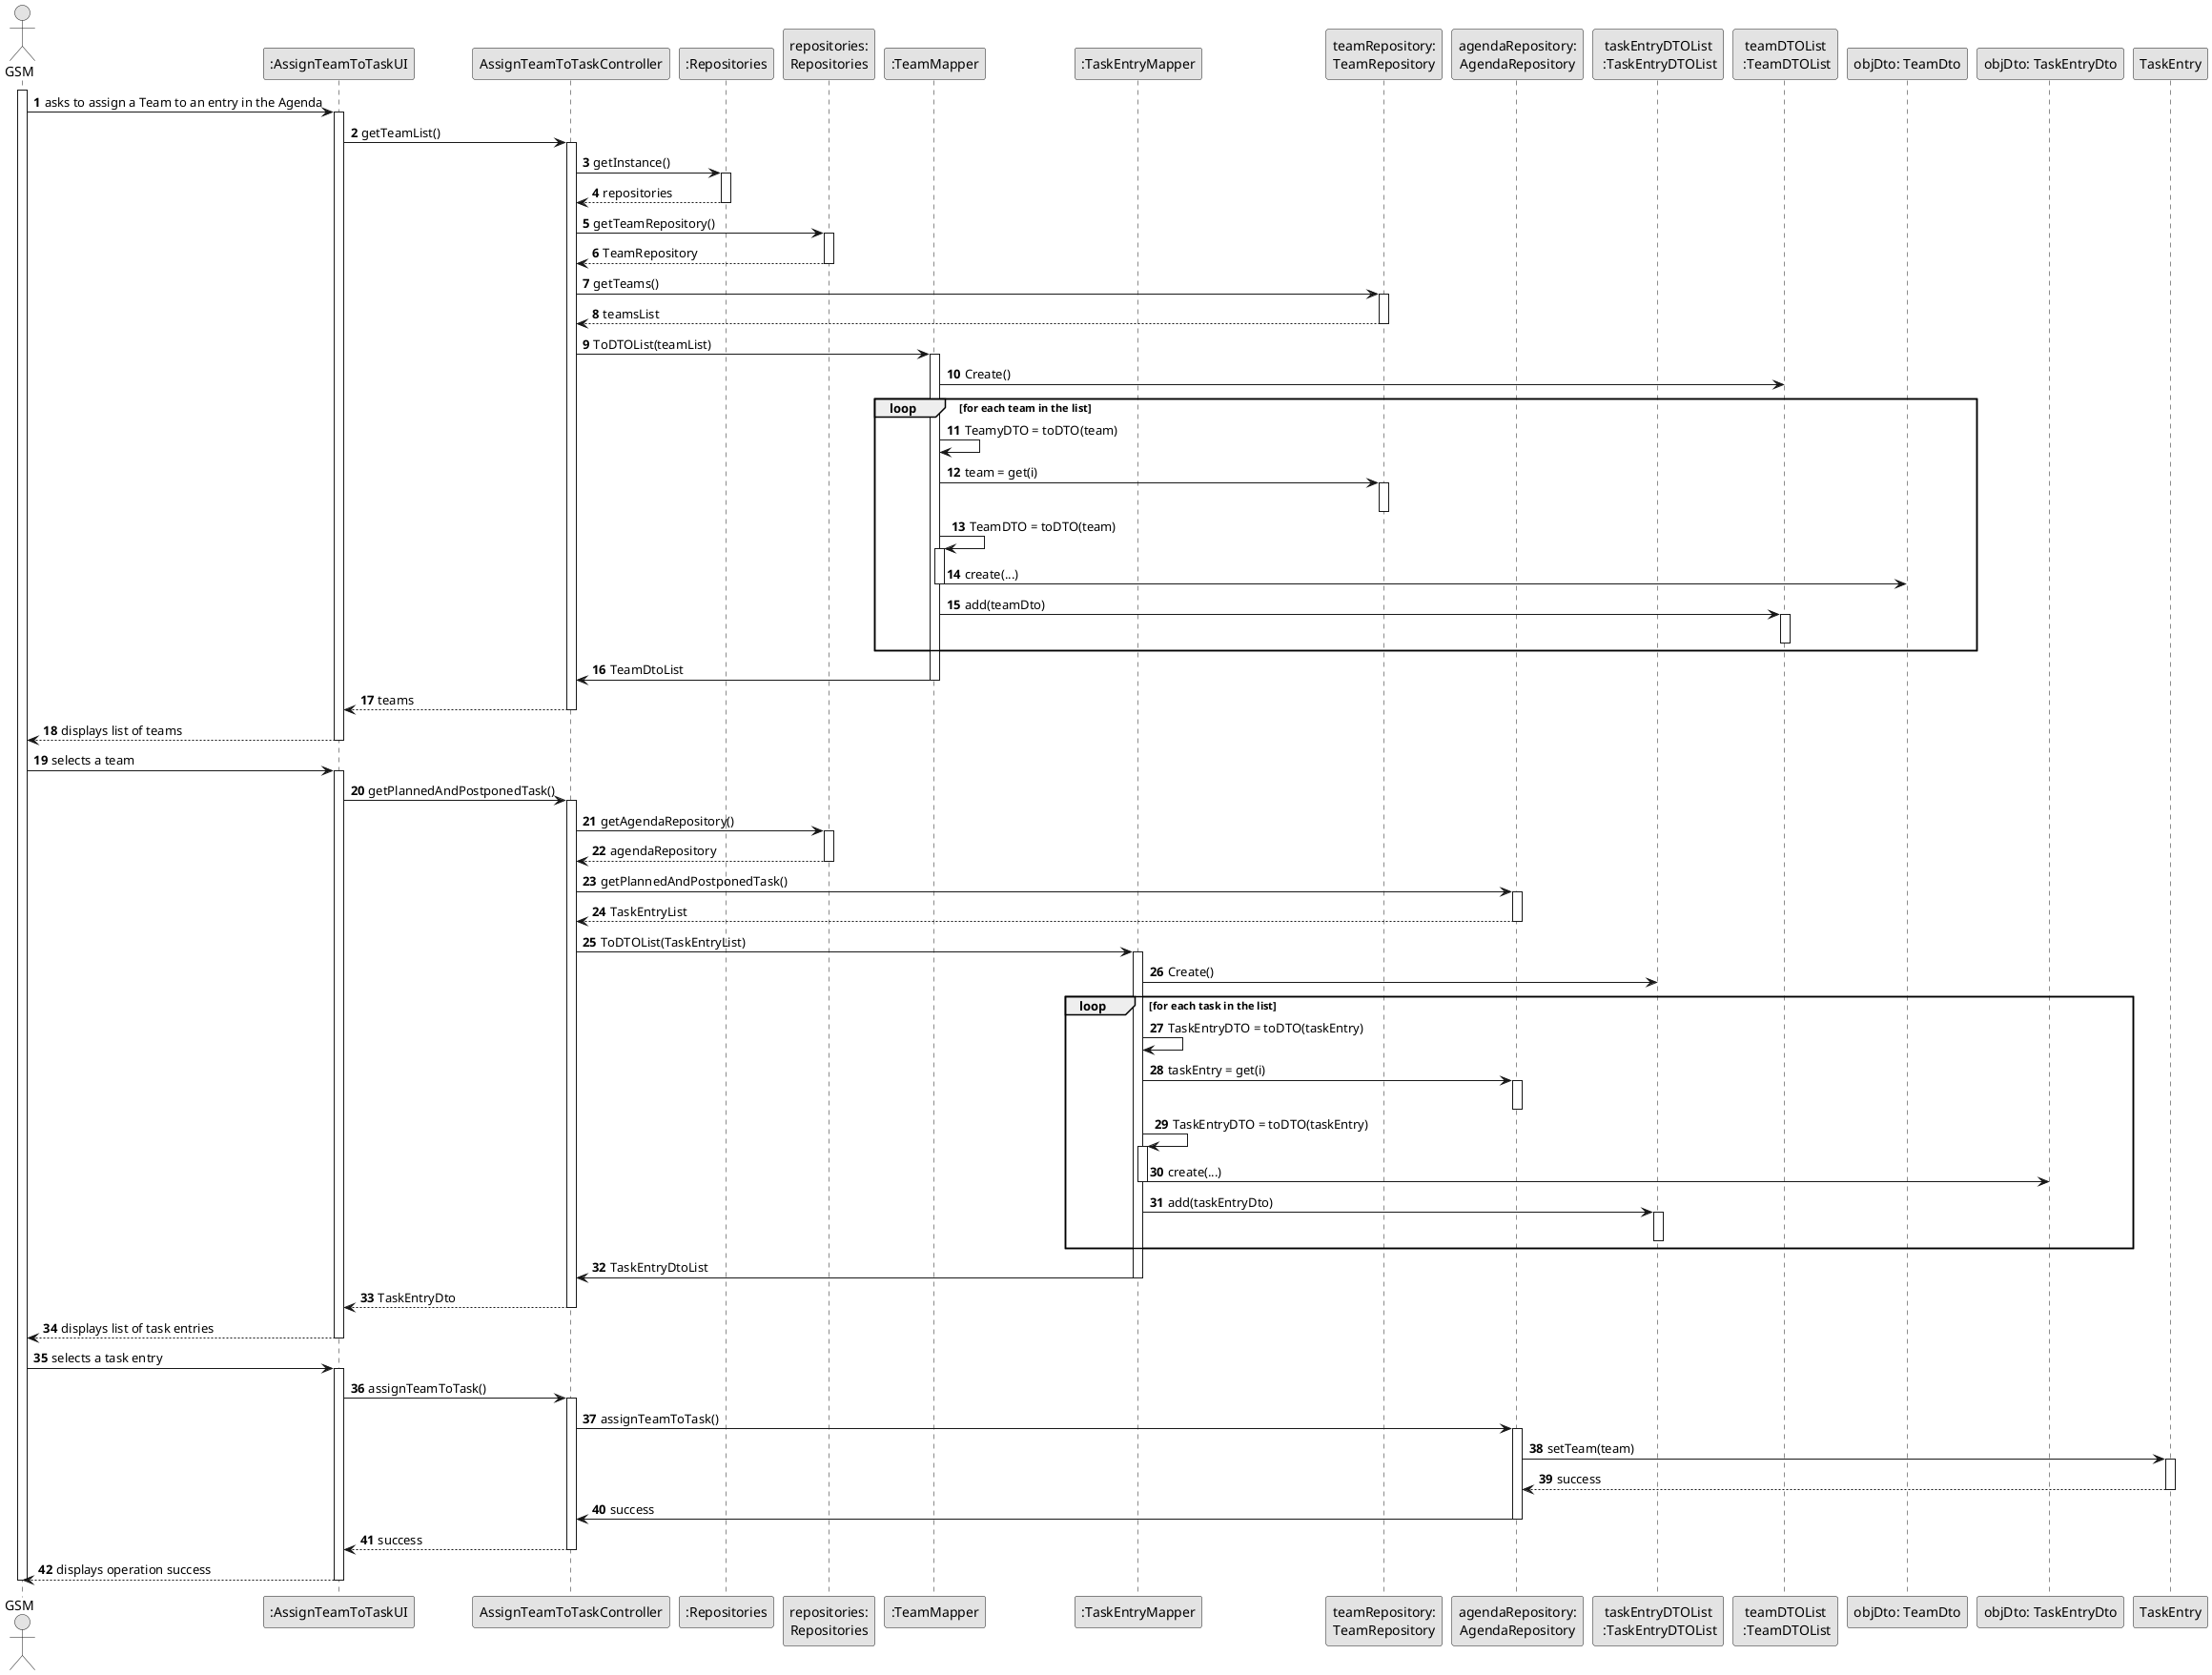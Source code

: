 @startuml
skinparam monochrome true
skinparam packageStyle rectangle
skinparam shadowing false

autonumber

actor "GSM" as GSM
participant ":AssignTeamToTaskUI" as UI
participant "AssignTeamToTaskController" as CTRL
participant ":Repositories" as Repositories
participant "repositories:\nRepositories" as RepositoriesInstance
participant ":TeamMapper" as MAP
participant ":TaskEntryMapper" as TMAP
participant "teamRepository:\nTeamRepository" as TeamRepository
participant "agendaRepository:\nAgendaRepository" as AgendaRepository
participant "taskEntryDTOList\n :TaskEntryDTOList" as TDTO
participant "teamDTOList\n :TeamDTOList" as DTO
participant "objDto: TeamDto" as GDTO
participant "objDto: TaskEntryDto" as EDTO

activate GSM

    GSM -> UI : asks to assign a Team to an entry in the Agenda

    activate UI

        UI -> CTRL : getTeamList()
        activate CTRL

            CTRL -> Repositories : getInstance()
            activate Repositories

                Repositories --> CTRL : repositories
            deactivate Repositories

            CTRL -> RepositoriesInstance : getTeamRepository()
            activate RepositoriesInstance

                RepositoriesInstance --> CTRL : TeamRepository
            deactivate RepositoriesInstance

            CTRL -> TeamRepository : getTeams()
            activate TeamRepository

                TeamRepository --> CTRL : teamsList
            deactivate TeamRepository

            CTRL -> MAP : ToDTOList(teamList)
                        activate MAP
                            MAP -> DTO: Create()
                            loop for each team in the list
                                MAP -> MAP: TeamyDTO = toDTO(team)
                            MAP -> TeamRepository: team = get(i)
                            activate TeamRepository
                            deactivate TeamRepository
                            MAP -> MAP: TeamDTO = toDTO(team)
                            activate MAP
                            MAP -> GDTO: create(...)
                            deactivate MAP
                            MAP -> DTO: add(teamDto)

                            activate DTO
                            deactivate DTO
                            end
                            MAP -> CTRL: TeamDtoList
                        deactivate MAP

            CTRL --> UI : teams
        deactivate CTRL

        UI --> GSM : displays list of teams
    deactivate UI

    GSM -> UI : selects a team
    activate UI

        UI -> CTRL : getPlannedAndPostponedTask()
        activate CTRL



            CTRL -> RepositoriesInstance : getAgendaRepository()
            activate RepositoriesInstance

                RepositoriesInstance --> CTRL : agendaRepository
            deactivate RepositoriesInstance

            CTRL -> AgendaRepository : getPlannedAndPostponedTask()
            activate AgendaRepository

                AgendaRepository --> CTRL : TaskEntryList
            deactivate AgendaRepository
             CTRL -> TMAP : ToDTOList(TaskEntryList)
                        activate TMAP
                            TMAP -> TDTO: Create()
                            loop for each task in the list
                                TMAP -> TMAP: TaskEntryDTO = toDTO(taskEntry)
                            TMAP -> AgendaRepository: taskEntry = get(i)
                            activate AgendaRepository
                            deactivate AgendaRepository
                            TMAP -> TMAP: TaskEntryDTO = toDTO(taskEntry)
                            activate TMAP
                            TMAP -> EDTO: create(...)
                            deactivate TMAP
                            TMAP -> TDTO: add(taskEntryDto)

                            activate TDTO
                            deactivate TDTO
                            end
                            TMAP -> CTRL: TaskEntryDtoList
                        deactivate TMAP

            CTRL --> UI : TaskEntryDto
        deactivate CTRL

        UI --> GSM : displays list of task entries
    deactivate UI

    GSM -> UI : selects a task entry
    activate UI

        UI -> CTRL : assignTeamToTask()
        activate CTRL


    CTRL -> AgendaRepository : assignTeamToTask()
    activate AgendaRepository


    AgendaRepository -> TaskEntry : setTeam(team)
    activate TaskEntry

        TaskEntry --> AgendaRepository : success

    deactivate TaskEntry

    AgendaRepository -> CTRL : success
        deactivate AgendaRepository

            CTRL --> UI  : success
        deactivate CTRL



        UI --> GSM : displays operation success
    deactivate UI
    deactivate GSM
@enduml
